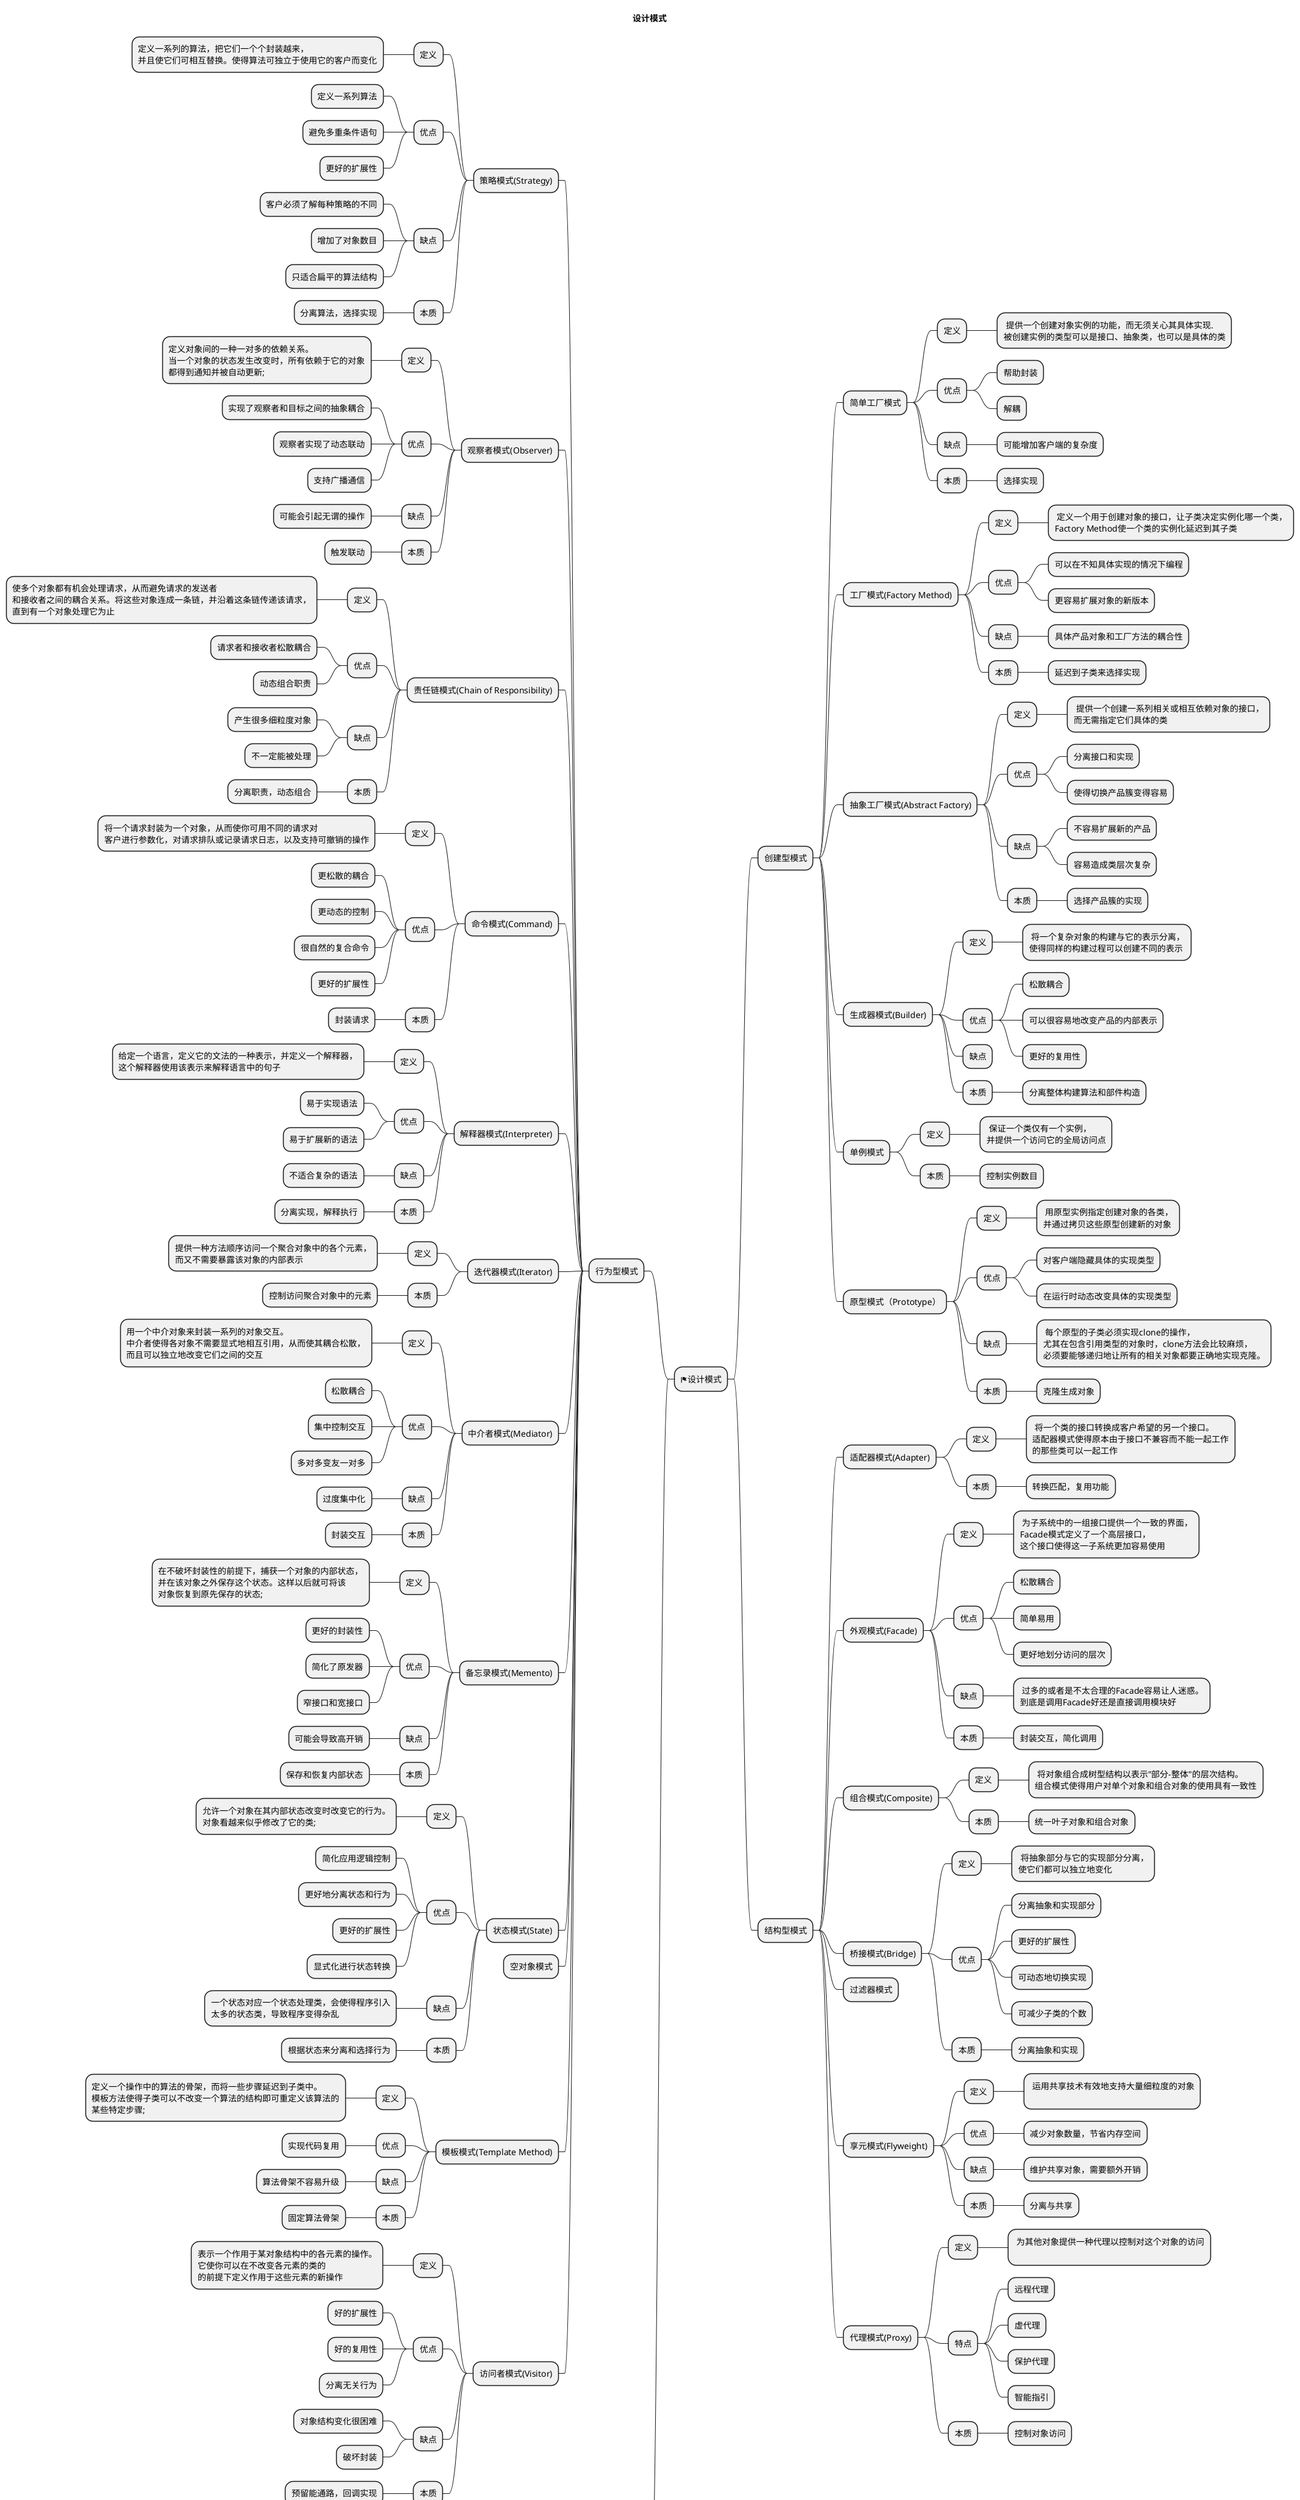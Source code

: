 @startmindmap
'https://plantuml.com/mindmap-diagram

title 设计模式

+ <&flag>设计模式
++ 创建型模式
+++ 简单工厂模式
++++ 定义
*****: 提供一个创建对象实例的功能，而无须关心其具体实现.
被创建实例的类型可以是接口、抽象类，也可以是具体的类;
++++ 优点
+++++ 帮助封装
+++++ 解耦
++++ 缺点
+++++ 可能增加客户端的复杂度
++++ 本质
+++++ 选择实现
+++ 工厂模式(Factory Method)
++++ 定义
*****: 定义一个用于创建对象的接口，让子类决定实例化哪一个类，
Factory Method使一个类的实例化延迟到其子类;
++++ 优点
+++++ 可以在不知具体实现的情况下编程
+++++ 更容易扩展对象的新版本
++++ 缺点
+++++ 具体产品对象和工厂方法的耦合性
++++ 本质
+++++ 延迟到子类来选择实现
+++ 抽象工厂模式(Abstract Factory)
++++ 定义
*****: 提供一个创建一系列相关或相互依赖对象的接口，
而无需指定它们具体的类;
++++ 优点
+++++ 分离接口和实现
+++++ 使得切换产品簇变得容易
++++ 缺点
+++++ 不容易扩展新的产品
+++++ 容易造成类层次复杂
++++ 本质
+++++ 选择产品簇的实现
+++ 生成器模式(Builder)
++++ 定义
*****: 将一个复杂对象的构建与它的表示分离，
使得同样的构建过程可以创建不同的表示;
++++ 优点
+++++ 松散耦合
+++++ 可以很容易地改变产品的内部表示
+++++ 更好的复用性
++++ 缺点
++++ 本质
+++++ 分离整体构建算法和部件构造
+++ 单例模式
++++ 定义
*****: 保证一个类仅有一个实例，
并提供一个访问它的全局访问点;
++++ 本质
+++++ 控制实例数目
+++ 原型模式（Prototype）
++++ 定义
*****: 用原型实例指定创建对象的各类，
并通过拷贝这些原型创建新的对象;
++++ 优点
+++++ 对客户端隐藏具体的实现类型
+++++ 在运行时动态改变具体的实现类型
++++ 缺点
*****: 每个原型的子类必须实现clone的操作，
尤其在包含引用类型的对象时，clone方法会比较麻烦，
必须要能够递归地让所有的相关对象都要正确地实现克隆。;
++++ 本质
+++++ 克隆生成对象
++ 结构型模式
+++ 适配器模式(Adapter)
++++ 定义
*****: 将一个类的接口转换成客户希望的另一个接口。
适配器模式使得原本由于接口不兼容而不能一起工作
的那些类可以一起工作;
++++ 本质
+++++ 转换匹配，复用功能
+++ 外观模式(Facade)
++++ 定义
*****: 为子系统中的一组接口提供一个一致的界面，
Facade模式定义了一个高层接口，
这个接口使得这一子系统更加容易使用;
++++ 优点
+++++ 松散耦合
+++++ 简单易用
+++++ 更好地划分访问的层次
++++ 缺点
*****: 过多的或者是不太合理的Facade容易让人迷惑。
到底是调用Facade好还是直接调用模块好;
++++ 本质
+++++ 封装交互，简化调用
+++ 组合模式(Composite)
++++ 定义
*****: 将对象组合成树型结构以表示"部分-整体"的层次结构。
组合模式使得用户对单个对象和组合对象的使用具有一致性;
++++ 本质
+++++ 统一叶子对象和组合对象
+++ 桥接模式(Bridge)
++++ 定义
*****: 将抽象部分与它的实现部分分离，
使它们都可以独立地变化;
++++ 优点
+++++ 分离抽象和实现部分
+++++ 更好的扩展性
+++++ 可动态地切换实现
+++++ 可减少子类的个数
++++ 本质
+++++ 分离抽象和实现
+++ 过滤器模式
+++ 享元模式(Flyweight)
++++ 定义
*****: 运用共享技术有效地支持大量细粒度的对象
;
++++ 优点
+++++ 减少对象数量，节省内存空间
++++ 缺点
+++++ 维护共享对象，需要额外开销
++++ 本质
+++++ 分离与共享
+++ 代理模式(Proxy)
++++ 定义
*****: 为其他对象提供一种代理以控制对这个对象的访问
;
++++ 特点
+++++ 远程代理
+++++ 虚代理
+++++ 保护代理
+++++ 智能指引
++++ 本质
+++++ 控制对象访问
-- 行为型模式
--- 策略模式(Strategy)
---- 定义
----- 定义一系列的算法，把它们一个个封装越来，\l并且使它们可相互替换。使得算法可独立于使用它的客户而变化
---- 优点
----- 定义一系列算法
----- 避免多重条件语句
----- 更好的扩展性
---- 缺点
----- 客户必须了解每种策略的不同
----- 增加了对象数目
----- 只适合扁平的算法结构
---- 本质
----- 分离算法，选择实现
--- 观察者模式(Observer)
---- 定义
----- 定义对象间的一种一对多的依赖关系。\l当一个对象的状态发生改变时，所有依赖于它的对象\l都得到通知并被自动更新;
---- 优点
----- 实现了观察者和目标之间的抽象耦合
----- 观察者实现了动态联动
----- 支持广播通信
---- 缺点
----- 可能会引起无谓的操作
---- 本质
----- 触发联动
--- 责任链模式(Chain of Responsibility)
---- 定义
----- 使多个对象都有机会处理请求，从而避免请求的发送者\l和接收者之间的耦合关系。将这些对象连成一条链，并沿着这条链传递该请求，\l直到有一个对象处理它为止
---- 优点
----- 请求者和接收者松散耦合
----- 动态组合职责
---- 缺点
----- 产生很多细粒度对象
----- 不一定能被处理
---- 本质
----- 分离职责，动态组合
--- 命令模式(Command)
---- 定义
----- 将一个请求封装为一个对象，从而使你可用不同的请求对\l客户进行参数化，对请求排队或记录请求日志，以及支持可撤销的操作
---- 优点
----- 更松散的耦合
----- 更动态的控制
----- 很自然的复合命令
----- 更好的扩展性
---- 本质
----- 封装请求
--- 解释器模式(Interpreter)
---- 定义
----- 给定一个语言，定义它的文法的一种表示，并定义一个解释器，\l这个解释器使用该表示来解释语言中的句子
---- 优点
----- 易于实现语法
----- 易于扩展新的语法
---- 缺点
----- 不适合复杂的语法
---- 本质
----- 分离实现，解释执行
--- 迭代器模式(Iterator)
---- 定义
----- 提供一种方法顺序访问一个聚合对象中的各个元素，\l而又不需要暴露该对象的内部表示
---- 本质
----- 控制访问聚合对象中的元素
--- 中介者模式(Mediator)
---- 定义
----- 用一个中介对象来封装一系列的对象交互。\l中介者使得各对象不需要显式地相互引用，从而使其耦合松散，\l而且可以独立地改变它们之间的交互
---- 优点
----- 松散耦合
----- 集中控制交互
----- 多对多变友一对多
---- 缺点
----- 过度集中化
---- 本质
----- 封装交互
--- 备忘录模式(Memento)
---- 定义
----- 在不破坏封装性的前提下，捕获一个对象的内部状态，\l并在该对象之外保存这个状态。这样以后就可将该\l对象恢复到原先保存的状态;
---- 优点
----- 更好的封装性
----- 简化了原发器
----- 窄接口和宽接口
---- 缺点
----- 可能会导致高开销
---- 本质
----- 保存和恢复内部状态
--- 状态模式(State)
---- 定义
----- 允许一个对象在其内部状态改变时改变它的行为。\l对象看越来似乎修改了它的类;
---- 优点
----- 简化应用逻辑控制
----- 更好地分离状态和行为
----- 更好的扩展性
----- 显式化进行状态转换
---- 缺点
----- 一个状态对应一个状态处理类，会使得程序引入\l太多的状态类，导致程序变得杂乱
---- 本质
----- 根据状态来分离和选择行为
--- 空对象模式
--- 模板模式(Template Method)
---- 定义
----- 定义一个操作中的算法的骨架，而将一些步骤延迟到子类中。\l模板方法使得子类可以不改变一个算法的结构即可重定义该算法的\l某些特定步骤;
---- 优点
----- 实现代码复用
---- 缺点
----- 算法骨架不容易升级
---- 本质
----- 固定算法骨架
--- 访问者模式(Visitor)
---- 定义
----- 表示一个作用于某对象结构中的各元素的操作。\l它使你可以在不改变各元素的类的\l的前提下定义作用于这些元素的新操作
---- 优点
----- 好的扩展性
----- 好的复用性
----- 分离无关行为
---- 缺点
----- 对象结构变化很困难
----- 破坏封装
---- 本质
----- 预留能通路，回调实现
-- 6大原则
--- 开闭原则:对扩展开放，对修改关闭
--- 里氏代换原则：对开闭原则的补充。
--- 依赖倒转原则: 针对接口编程，依赖于抽象而不依赖于具体。(是开闭原则的基础)
--- 接口隔离原则: 使用多个隔离的接口，比使用单个接口要好。（降低类之间的耦合度）
--- 迪米特法则，又称最少知道原则: 个实体应当尽量少地与其他实体之间发生相互作用，使得系统功能模块相对独立。
--- 合成复用原则: 尽量使用合成/聚合的方式，而不是使用继承。
center footer JavaCollector
@endmindmap
